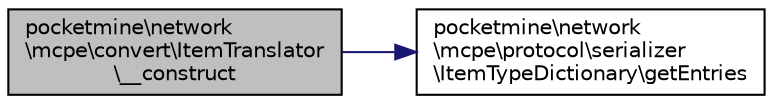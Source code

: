 digraph "pocketmine\network\mcpe\convert\ItemTranslator\__construct"
{
 // INTERACTIVE_SVG=YES
 // LATEX_PDF_SIZE
  edge [fontname="Helvetica",fontsize="10",labelfontname="Helvetica",labelfontsize="10"];
  node [fontname="Helvetica",fontsize="10",shape=record];
  rankdir="LR";
  Node1 [label="pocketmine\\network\l\\mcpe\\convert\\ItemTranslator\l\\__construct",height=0.2,width=0.4,color="black", fillcolor="grey75", style="filled", fontcolor="black",tooltip=" "];
  Node1 -> Node2 [color="midnightblue",fontsize="10",style="solid",fontname="Helvetica"];
  Node2 [label="pocketmine\\network\l\\mcpe\\protocol\\serializer\l\\ItemTypeDictionary\\getEntries",height=0.2,width=0.4,color="black", fillcolor="white", style="filled",URL="$da/d01/classpocketmine_1_1network_1_1mcpe_1_1protocol_1_1serializer_1_1_item_type_dictionary.html#a1ad4ad3c335214e63ccf19e0a7cf83af",tooltip=" "];
}
